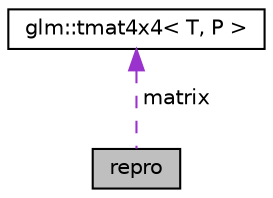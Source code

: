 digraph "repro"
{
  edge [fontname="Helvetica",fontsize="10",labelfontname="Helvetica",labelfontsize="10"];
  node [fontname="Helvetica",fontsize="10",shape=record];
  Node1 [label="repro",height=0.2,width=0.4,color="black", fillcolor="grey75", style="filled", fontcolor="black"];
  Node2 -> Node1 [dir="back",color="darkorchid3",fontsize="10",style="dashed",label=" matrix" ,fontname="Helvetica"];
  Node2 [label="glm::tmat4x4\< T, P \>",height=0.2,width=0.4,color="black", fillcolor="white", style="filled",URL="$structglm_1_1tmat4x4.html"];
}
